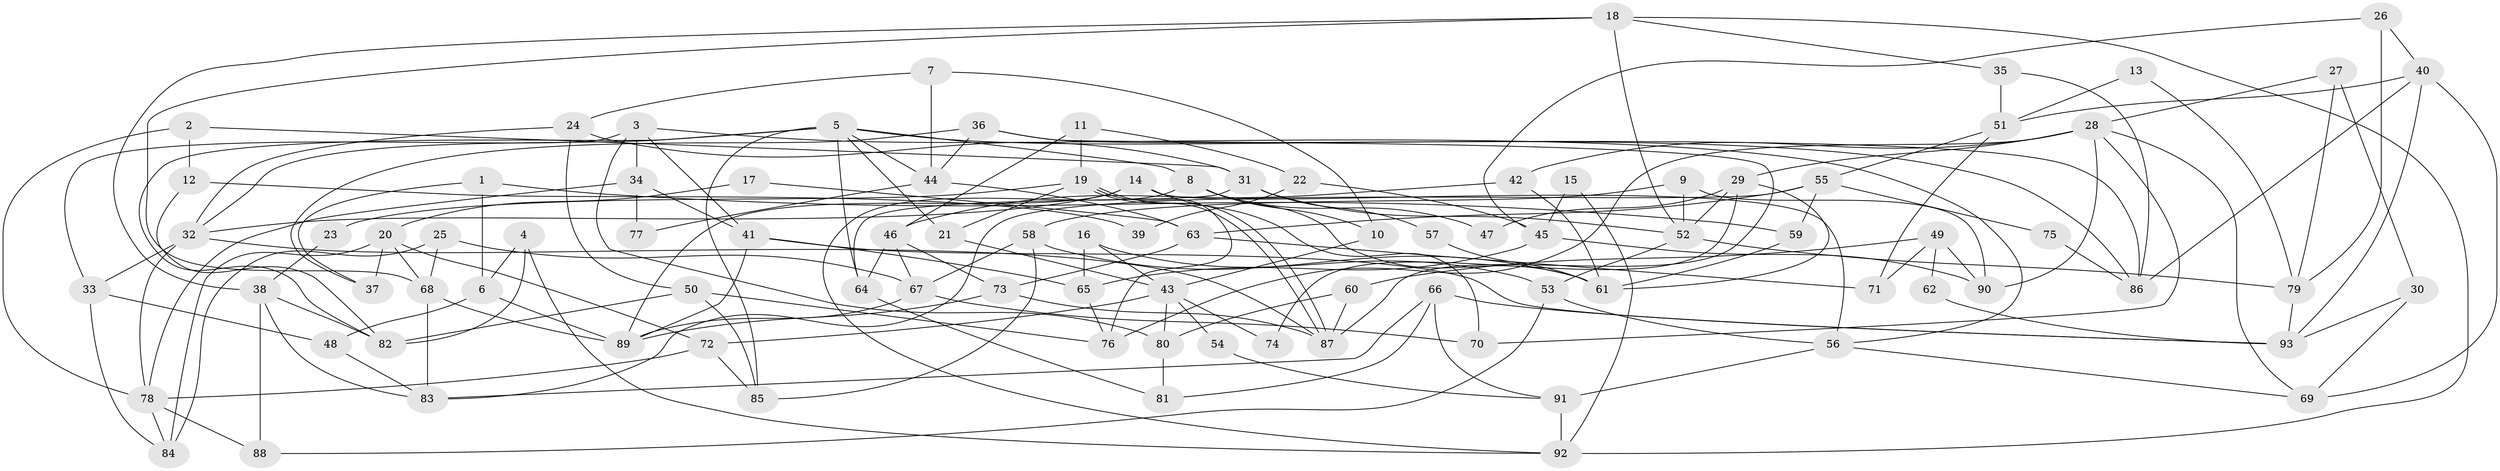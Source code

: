 // Generated by graph-tools (version 1.1) at 2025/35/03/09/25 02:35:55]
// undirected, 93 vertices, 186 edges
graph export_dot {
graph [start="1"]
  node [color=gray90,style=filled];
  1;
  2;
  3;
  4;
  5;
  6;
  7;
  8;
  9;
  10;
  11;
  12;
  13;
  14;
  15;
  16;
  17;
  18;
  19;
  20;
  21;
  22;
  23;
  24;
  25;
  26;
  27;
  28;
  29;
  30;
  31;
  32;
  33;
  34;
  35;
  36;
  37;
  38;
  39;
  40;
  41;
  42;
  43;
  44;
  45;
  46;
  47;
  48;
  49;
  50;
  51;
  52;
  53;
  54;
  55;
  56;
  57;
  58;
  59;
  60;
  61;
  62;
  63;
  64;
  65;
  66;
  67;
  68;
  69;
  70;
  71;
  72;
  73;
  74;
  75;
  76;
  77;
  78;
  79;
  80;
  81;
  82;
  83;
  84;
  85;
  86;
  87;
  88;
  89;
  90;
  91;
  92;
  93;
  1 -- 59;
  1 -- 37;
  1 -- 6;
  2 -- 31;
  2 -- 78;
  2 -- 12;
  3 -- 80;
  3 -- 34;
  3 -- 33;
  3 -- 41;
  3 -- 56;
  4 -- 6;
  4 -- 82;
  4 -- 92;
  5 -- 86;
  5 -- 32;
  5 -- 8;
  5 -- 21;
  5 -- 44;
  5 -- 64;
  5 -- 82;
  5 -- 85;
  6 -- 89;
  6 -- 48;
  7 -- 24;
  7 -- 44;
  7 -- 10;
  8 -- 92;
  8 -- 10;
  8 -- 47;
  8 -- 61;
  9 -- 90;
  9 -- 52;
  9 -- 58;
  10 -- 43;
  11 -- 46;
  11 -- 19;
  11 -- 22;
  12 -- 82;
  12 -- 39;
  13 -- 51;
  13 -- 79;
  14 -- 70;
  14 -- 32;
  14 -- 56;
  14 -- 89;
  15 -- 45;
  15 -- 92;
  16 -- 65;
  16 -- 43;
  16 -- 53;
  17 -- 20;
  17 -- 63;
  18 -- 92;
  18 -- 68;
  18 -- 35;
  18 -- 38;
  18 -- 52;
  19 -- 76;
  19 -- 87;
  19 -- 87;
  19 -- 21;
  19 -- 23;
  20 -- 72;
  20 -- 84;
  20 -- 37;
  20 -- 68;
  21 -- 43;
  22 -- 45;
  22 -- 39;
  23 -- 38;
  24 -- 32;
  24 -- 31;
  24 -- 50;
  25 -- 68;
  25 -- 67;
  25 -- 84;
  26 -- 40;
  26 -- 79;
  26 -- 45;
  27 -- 28;
  27 -- 79;
  27 -- 30;
  28 -- 29;
  28 -- 42;
  28 -- 69;
  28 -- 70;
  28 -- 76;
  28 -- 90;
  29 -- 52;
  29 -- 61;
  29 -- 47;
  29 -- 74;
  30 -- 69;
  30 -- 93;
  31 -- 64;
  31 -- 52;
  31 -- 57;
  32 -- 33;
  32 -- 78;
  32 -- 87;
  33 -- 48;
  33 -- 84;
  34 -- 78;
  34 -- 41;
  34 -- 77;
  35 -- 86;
  35 -- 51;
  36 -- 44;
  36 -- 87;
  36 -- 37;
  36 -- 86;
  38 -- 82;
  38 -- 83;
  38 -- 88;
  40 -- 69;
  40 -- 93;
  40 -- 51;
  40 -- 86;
  41 -- 89;
  41 -- 65;
  41 -- 93;
  42 -- 46;
  42 -- 61;
  43 -- 54;
  43 -- 72;
  43 -- 74;
  43 -- 80;
  44 -- 63;
  44 -- 77;
  45 -- 65;
  45 -- 90;
  46 -- 73;
  46 -- 67;
  46 -- 64;
  48 -- 83;
  49 -- 60;
  49 -- 90;
  49 -- 62;
  49 -- 71;
  50 -- 85;
  50 -- 76;
  50 -- 82;
  51 -- 55;
  51 -- 71;
  52 -- 53;
  52 -- 79;
  53 -- 56;
  53 -- 88;
  54 -- 91;
  55 -- 83;
  55 -- 59;
  55 -- 63;
  55 -- 75;
  56 -- 69;
  56 -- 91;
  57 -- 61;
  58 -- 85;
  58 -- 61;
  58 -- 67;
  59 -- 61;
  60 -- 80;
  60 -- 87;
  62 -- 93;
  63 -- 71;
  63 -- 73;
  64 -- 81;
  65 -- 76;
  66 -- 93;
  66 -- 83;
  66 -- 81;
  66 -- 91;
  67 -- 89;
  67 -- 70;
  68 -- 89;
  68 -- 83;
  72 -- 78;
  72 -- 85;
  73 -- 87;
  73 -- 89;
  75 -- 86;
  78 -- 88;
  78 -- 84;
  79 -- 93;
  80 -- 81;
  91 -- 92;
}
